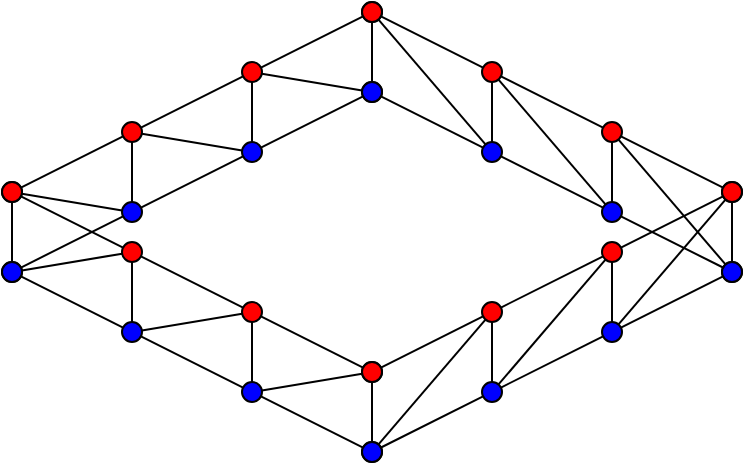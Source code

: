 <mxfile version="16.5.1" type="device"><diagram name="Page-1" id="Bbv_prq_7llTEKiuvUcu"><mxGraphModel dx="763" dy="688" grid="1" gridSize="10" guides="1" tooltips="1" connect="1" arrows="1" fold="1" page="1" pageScale="1" pageWidth="850" pageHeight="1100" math="0" shadow="0"><root><mxCell id="0"/><mxCell id="1" parent="0"/><mxCell id="BjjsZNWAQK_SxkQAuNzU-315" value="" style="group" parent="1" vertex="1" connectable="0"><mxGeometry x="440" y="520" width="190" height="140" as="geometry"/></mxCell><mxCell id="BjjsZNWAQK_SxkQAuNzU-67" value="" style="ellipse;whiteSpace=wrap;html=1;aspect=fixed;container=0;" parent="BjjsZNWAQK_SxkQAuNzU-315" vertex="1"><mxGeometry width="10" height="10" as="geometry"/></mxCell><mxCell id="BjjsZNWAQK_SxkQAuNzU-83" value="" style="endArrow=none;html=1;rounded=0;" parent="BjjsZNWAQK_SxkQAuNzU-315" source="BjjsZNWAQK_SxkQAuNzU-67" target="BjjsZNWAQK_SxkQAuNzU-95" edge="1"><mxGeometry width="50" height="50" relative="1" as="geometry"><mxPoint x="70" y="70" as="sourcePoint"/><mxPoint x="50" y="30" as="targetPoint"/></mxGeometry></mxCell><mxCell id="BjjsZNWAQK_SxkQAuNzU-95" value="" style="ellipse;whiteSpace=wrap;html=1;aspect=fixed;container=0;fillColor=#FF0000;" parent="BjjsZNWAQK_SxkQAuNzU-315" vertex="1"><mxGeometry x="60" y="30" width="10" height="10" as="geometry"/></mxCell><mxCell id="BjjsZNWAQK_SxkQAuNzU-97" value="" style="endArrow=none;html=1;rounded=0;" parent="BjjsZNWAQK_SxkQAuNzU-315" source="BjjsZNWAQK_SxkQAuNzU-95" target="BjjsZNWAQK_SxkQAuNzU-98" edge="1"><mxGeometry width="50" height="50" relative="1" as="geometry"><mxPoint x="120" y="80" as="sourcePoint"/><mxPoint x="90" y="20" as="targetPoint"/></mxGeometry></mxCell><mxCell id="BjjsZNWAQK_SxkQAuNzU-98" value="" style="ellipse;whiteSpace=wrap;html=1;aspect=fixed;container=0;fillColor=#FF0000;" parent="BjjsZNWAQK_SxkQAuNzU-315" vertex="1"><mxGeometry x="120" y="60" width="10" height="10" as="geometry"/></mxCell><mxCell id="BjjsZNWAQK_SxkQAuNzU-99" value="" style="ellipse;whiteSpace=wrap;html=1;aspect=fixed;container=0;" parent="BjjsZNWAQK_SxkQAuNzU-315" vertex="1"><mxGeometry x="180" y="90" width="10" height="10" as="geometry"/></mxCell><mxCell id="BjjsZNWAQK_SxkQAuNzU-100" value="" style="endArrow=none;html=1;rounded=0;" parent="BjjsZNWAQK_SxkQAuNzU-315" source="BjjsZNWAQK_SxkQAuNzU-98" target="BjjsZNWAQK_SxkQAuNzU-99" edge="1"><mxGeometry width="50" height="50" relative="1" as="geometry"><mxPoint x="170" y="90" as="sourcePoint"/><mxPoint x="220" y="40" as="targetPoint"/></mxGeometry></mxCell><mxCell id="BjjsZNWAQK_SxkQAuNzU-101" value="" style="ellipse;whiteSpace=wrap;html=1;aspect=fixed;container=0;" parent="BjjsZNWAQK_SxkQAuNzU-315" vertex="1"><mxGeometry y="40" width="10" height="10" as="geometry"/></mxCell><mxCell id="BjjsZNWAQK_SxkQAuNzU-103" value="" style="endArrow=none;html=1;rounded=0;" parent="BjjsZNWAQK_SxkQAuNzU-315" source="BjjsZNWAQK_SxkQAuNzU-101" target="BjjsZNWAQK_SxkQAuNzU-104" edge="1"><mxGeometry width="50" height="50" relative="1" as="geometry"><mxPoint x="70" y="120" as="sourcePoint"/><mxPoint x="50.097" y="64.019" as="targetPoint"/></mxGeometry></mxCell><mxCell id="BjjsZNWAQK_SxkQAuNzU-104" value="" style="ellipse;whiteSpace=wrap;html=1;aspect=fixed;container=0;fillColor=#0000FF;" parent="BjjsZNWAQK_SxkQAuNzU-315" vertex="1"><mxGeometry x="60" y="70" width="10" height="10" as="geometry"/></mxCell><mxCell id="BjjsZNWAQK_SxkQAuNzU-106" value="" style="endArrow=none;html=1;rounded=0;" parent="BjjsZNWAQK_SxkQAuNzU-315" source="BjjsZNWAQK_SxkQAuNzU-104" target="BjjsZNWAQK_SxkQAuNzU-107" edge="1"><mxGeometry width="50" height="50" relative="1" as="geometry"><mxPoint x="120" y="130" as="sourcePoint"/><mxPoint x="100" y="76" as="targetPoint"/></mxGeometry></mxCell><mxCell id="BjjsZNWAQK_SxkQAuNzU-107" value="" style="ellipse;whiteSpace=wrap;html=1;aspect=fixed;container=0;fillColor=#0000FF;" parent="BjjsZNWAQK_SxkQAuNzU-315" vertex="1"><mxGeometry x="120" y="100" width="10" height="10" as="geometry"/></mxCell><mxCell id="BjjsZNWAQK_SxkQAuNzU-108" value="" style="ellipse;whiteSpace=wrap;html=1;aspect=fixed;container=0;" parent="BjjsZNWAQK_SxkQAuNzU-315" vertex="1"><mxGeometry x="180" y="130" width="10" height="10" as="geometry"/></mxCell><mxCell id="BjjsZNWAQK_SxkQAuNzU-109" value="" style="endArrow=none;html=1;rounded=0;" parent="BjjsZNWAQK_SxkQAuNzU-315" source="BjjsZNWAQK_SxkQAuNzU-107" target="BjjsZNWAQK_SxkQAuNzU-108" edge="1"><mxGeometry width="50" height="50" relative="1" as="geometry"><mxPoint x="170" y="140" as="sourcePoint"/><mxPoint x="220" y="90" as="targetPoint"/></mxGeometry></mxCell><mxCell id="BjjsZNWAQK_SxkQAuNzU-110" value="" style="endArrow=none;html=1;rounded=0;exitX=0.5;exitY=0;exitDx=0;exitDy=0;entryX=0.5;entryY=1;entryDx=0;entryDy=0;" parent="BjjsZNWAQK_SxkQAuNzU-315" source="BjjsZNWAQK_SxkQAuNzU-101" target="BjjsZNWAQK_SxkQAuNzU-67" edge="1"><mxGeometry width="50" height="50" relative="1" as="geometry"><mxPoint x="50" y="70" as="sourcePoint"/><mxPoint x="100" y="20" as="targetPoint"/></mxGeometry></mxCell><mxCell id="BjjsZNWAQK_SxkQAuNzU-111" value="" style="endArrow=none;html=1;rounded=0;" parent="BjjsZNWAQK_SxkQAuNzU-315" source="BjjsZNWAQK_SxkQAuNzU-104" target="BjjsZNWAQK_SxkQAuNzU-95" edge="1"><mxGeometry width="50" height="50" relative="1" as="geometry"><mxPoint x="54.86" y="60" as="sourcePoint"/><mxPoint x="54.86" y="20" as="targetPoint"/></mxGeometry></mxCell><mxCell id="BjjsZNWAQK_SxkQAuNzU-112" value="" style="endArrow=none;html=1;rounded=0;entryX=0.5;entryY=1;entryDx=0;entryDy=0;exitX=0.5;exitY=0;exitDx=0;exitDy=0;" parent="BjjsZNWAQK_SxkQAuNzU-315" source="BjjsZNWAQK_SxkQAuNzU-107" target="BjjsZNWAQK_SxkQAuNzU-98" edge="1"><mxGeometry width="50" height="50" relative="1" as="geometry"><mxPoint x="100" y="70" as="sourcePoint"/><mxPoint x="100" y="30" as="targetPoint"/></mxGeometry></mxCell><mxCell id="BjjsZNWAQK_SxkQAuNzU-113" value="" style="endArrow=none;html=1;rounded=0;exitX=0.5;exitY=0;exitDx=0;exitDy=0;entryX=0.5;entryY=1;entryDx=0;entryDy=0;" parent="BjjsZNWAQK_SxkQAuNzU-315" source="BjjsZNWAQK_SxkQAuNzU-108" target="BjjsZNWAQK_SxkQAuNzU-99" edge="1"><mxGeometry width="50" height="50" relative="1" as="geometry"><mxPoint x="149.86" y="80" as="sourcePoint"/><mxPoint x="149.86" y="40" as="targetPoint"/></mxGeometry></mxCell><mxCell id="BjjsZNWAQK_SxkQAuNzU-186" value="" style="endArrow=none;html=1;rounded=0;" parent="BjjsZNWAQK_SxkQAuNzU-315" source="BjjsZNWAQK_SxkQAuNzU-101" target="BjjsZNWAQK_SxkQAuNzU-95" edge="1"><mxGeometry width="50" height="50" relative="1" as="geometry"><mxPoint x="80" y="70" as="sourcePoint"/><mxPoint x="130" y="20" as="targetPoint"/></mxGeometry></mxCell><mxCell id="BjjsZNWAQK_SxkQAuNzU-187" value="" style="endArrow=none;html=1;rounded=0;" parent="BjjsZNWAQK_SxkQAuNzU-315" source="BjjsZNWAQK_SxkQAuNzU-104" target="BjjsZNWAQK_SxkQAuNzU-98" edge="1"><mxGeometry width="50" height="50" relative="1" as="geometry"><mxPoint x="60" y="60" as="sourcePoint"/><mxPoint x="102" y="26" as="targetPoint"/></mxGeometry></mxCell><mxCell id="BjjsZNWAQK_SxkQAuNzU-188" value="" style="endArrow=none;html=1;rounded=0;" parent="BjjsZNWAQK_SxkQAuNzU-315" source="BjjsZNWAQK_SxkQAuNzU-107" target="BjjsZNWAQK_SxkQAuNzU-99" edge="1"><mxGeometry width="50" height="50" relative="1" as="geometry"><mxPoint x="60" y="90" as="sourcePoint"/><mxPoint x="110" y="40" as="targetPoint"/></mxGeometry></mxCell><mxCell id="BjjsZNWAQK_SxkQAuNzU-316" value="" style="group;flipH=1;" parent="1" vertex="1" connectable="0"><mxGeometry x="620" y="520" width="190" height="140" as="geometry"/></mxCell><mxCell id="BjjsZNWAQK_SxkQAuNzU-294" value="" style="ellipse;whiteSpace=wrap;html=1;aspect=fixed;container=0;" parent="BjjsZNWAQK_SxkQAuNzU-316" vertex="1"><mxGeometry x="180" width="10" height="10" as="geometry"/></mxCell><mxCell id="BjjsZNWAQK_SxkQAuNzU-295" value="" style="endArrow=none;html=1;rounded=0;" parent="BjjsZNWAQK_SxkQAuNzU-316" source="BjjsZNWAQK_SxkQAuNzU-294" target="BjjsZNWAQK_SxkQAuNzU-296" edge="1"><mxGeometry width="50" height="50" relative="1" as="geometry"><mxPoint x="120" y="70" as="sourcePoint"/><mxPoint x="140" y="30" as="targetPoint"/></mxGeometry></mxCell><mxCell id="BjjsZNWAQK_SxkQAuNzU-296" value="" style="ellipse;whiteSpace=wrap;html=1;aspect=fixed;container=0;fillColor=#FF0000;" parent="BjjsZNWAQK_SxkQAuNzU-316" vertex="1"><mxGeometry x="120" y="30" width="10" height="10" as="geometry"/></mxCell><mxCell id="BjjsZNWAQK_SxkQAuNzU-297" value="" style="endArrow=none;html=1;rounded=0;" parent="BjjsZNWAQK_SxkQAuNzU-316" source="BjjsZNWAQK_SxkQAuNzU-296" target="BjjsZNWAQK_SxkQAuNzU-298" edge="1"><mxGeometry width="50" height="50" relative="1" as="geometry"><mxPoint x="70" y="80" as="sourcePoint"/><mxPoint x="100" y="20" as="targetPoint"/></mxGeometry></mxCell><mxCell id="BjjsZNWAQK_SxkQAuNzU-298" value="" style="ellipse;whiteSpace=wrap;html=1;aspect=fixed;container=0;fillColor=#FF0000;" parent="BjjsZNWAQK_SxkQAuNzU-316" vertex="1"><mxGeometry x="60" y="60" width="10" height="10" as="geometry"/></mxCell><mxCell id="BjjsZNWAQK_SxkQAuNzU-299" value="" style="ellipse;whiteSpace=wrap;html=1;aspect=fixed;container=0;fillColor=#FF0000;" parent="BjjsZNWAQK_SxkQAuNzU-316" vertex="1"><mxGeometry y="90" width="10" height="10" as="geometry"/></mxCell><mxCell id="BjjsZNWAQK_SxkQAuNzU-300" value="" style="endArrow=none;html=1;rounded=0;" parent="BjjsZNWAQK_SxkQAuNzU-316" source="BjjsZNWAQK_SxkQAuNzU-298" target="BjjsZNWAQK_SxkQAuNzU-299" edge="1"><mxGeometry width="50" height="50" relative="1" as="geometry"><mxPoint x="20" y="90" as="sourcePoint"/><mxPoint x="-30" y="40" as="targetPoint"/></mxGeometry></mxCell><mxCell id="BjjsZNWAQK_SxkQAuNzU-301" value="" style="ellipse;whiteSpace=wrap;html=1;aspect=fixed;container=0;" parent="BjjsZNWAQK_SxkQAuNzU-316" vertex="1"><mxGeometry x="180" y="40" width="10" height="10" as="geometry"/></mxCell><mxCell id="BjjsZNWAQK_SxkQAuNzU-302" value="" style="endArrow=none;html=1;rounded=0;" parent="BjjsZNWAQK_SxkQAuNzU-316" source="BjjsZNWAQK_SxkQAuNzU-301" target="BjjsZNWAQK_SxkQAuNzU-303" edge="1"><mxGeometry width="50" height="50" relative="1" as="geometry"><mxPoint x="120" y="120" as="sourcePoint"/><mxPoint x="139.903" y="64.019" as="targetPoint"/></mxGeometry></mxCell><mxCell id="BjjsZNWAQK_SxkQAuNzU-303" value="" style="ellipse;whiteSpace=wrap;html=1;aspect=fixed;container=0;fillColor=#0000FF;" parent="BjjsZNWAQK_SxkQAuNzU-316" vertex="1"><mxGeometry x="120" y="70" width="10" height="10" as="geometry"/></mxCell><mxCell id="BjjsZNWAQK_SxkQAuNzU-304" value="" style="endArrow=none;html=1;rounded=0;" parent="BjjsZNWAQK_SxkQAuNzU-316" source="BjjsZNWAQK_SxkQAuNzU-303" target="BjjsZNWAQK_SxkQAuNzU-305" edge="1"><mxGeometry width="50" height="50" relative="1" as="geometry"><mxPoint x="70" y="130" as="sourcePoint"/><mxPoint x="90" y="76" as="targetPoint"/></mxGeometry></mxCell><mxCell id="BjjsZNWAQK_SxkQAuNzU-305" value="" style="ellipse;whiteSpace=wrap;html=1;aspect=fixed;container=0;fillColor=#0000FF;" parent="BjjsZNWAQK_SxkQAuNzU-316" vertex="1"><mxGeometry x="60" y="100" width="10" height="10" as="geometry"/></mxCell><mxCell id="BjjsZNWAQK_SxkQAuNzU-306" value="" style="ellipse;whiteSpace=wrap;html=1;aspect=fixed;container=0;fillColor=#0000FF;" parent="BjjsZNWAQK_SxkQAuNzU-316" vertex="1"><mxGeometry y="130" width="10" height="10" as="geometry"/></mxCell><mxCell id="BjjsZNWAQK_SxkQAuNzU-307" value="" style="endArrow=none;html=1;rounded=0;" parent="BjjsZNWAQK_SxkQAuNzU-316" source="BjjsZNWAQK_SxkQAuNzU-305" edge="1"><mxGeometry width="50" height="50" relative="1" as="geometry"><mxPoint x="20" y="140" as="sourcePoint"/><mxPoint x="9" y="133" as="targetPoint"/></mxGeometry></mxCell><mxCell id="BjjsZNWAQK_SxkQAuNzU-308" value="" style="endArrow=none;html=1;rounded=0;exitX=0.5;exitY=0;exitDx=0;exitDy=0;entryX=0.5;entryY=1;entryDx=0;entryDy=0;" parent="BjjsZNWAQK_SxkQAuNzU-316" source="BjjsZNWAQK_SxkQAuNzU-301" target="BjjsZNWAQK_SxkQAuNzU-294" edge="1"><mxGeometry width="50" height="50" relative="1" as="geometry"><mxPoint x="140" y="70" as="sourcePoint"/><mxPoint x="90" y="20" as="targetPoint"/></mxGeometry></mxCell><mxCell id="BjjsZNWAQK_SxkQAuNzU-309" value="" style="endArrow=none;html=1;rounded=0;" parent="BjjsZNWAQK_SxkQAuNzU-316" source="BjjsZNWAQK_SxkQAuNzU-303" target="BjjsZNWAQK_SxkQAuNzU-296" edge="1"><mxGeometry width="50" height="50" relative="1" as="geometry"><mxPoint x="135.14" y="60" as="sourcePoint"/><mxPoint x="135.14" y="20" as="targetPoint"/></mxGeometry></mxCell><mxCell id="BjjsZNWAQK_SxkQAuNzU-310" value="" style="endArrow=none;html=1;rounded=0;entryX=0.5;entryY=1;entryDx=0;entryDy=0;exitX=0.5;exitY=0;exitDx=0;exitDy=0;" parent="BjjsZNWAQK_SxkQAuNzU-316" source="BjjsZNWAQK_SxkQAuNzU-305" target="BjjsZNWAQK_SxkQAuNzU-298" edge="1"><mxGeometry width="50" height="50" relative="1" as="geometry"><mxPoint x="90" y="70" as="sourcePoint"/><mxPoint x="90" y="30" as="targetPoint"/></mxGeometry></mxCell><mxCell id="BjjsZNWAQK_SxkQAuNzU-311" value="" style="endArrow=none;html=1;rounded=0;exitX=0.5;exitY=0;exitDx=0;exitDy=0;entryX=0.5;entryY=1;entryDx=0;entryDy=0;" parent="BjjsZNWAQK_SxkQAuNzU-316" source="BjjsZNWAQK_SxkQAuNzU-306" target="BjjsZNWAQK_SxkQAuNzU-299" edge="1"><mxGeometry width="50" height="50" relative="1" as="geometry"><mxPoint x="40.14" y="80" as="sourcePoint"/><mxPoint x="40.14" y="40" as="targetPoint"/></mxGeometry></mxCell><mxCell id="BjjsZNWAQK_SxkQAuNzU-312" value="" style="endArrow=none;html=1;rounded=0;" parent="BjjsZNWAQK_SxkQAuNzU-316" source="BjjsZNWAQK_SxkQAuNzU-294" target="BjjsZNWAQK_SxkQAuNzU-303" edge="1"><mxGeometry width="50" height="50" relative="1" as="geometry"><mxPoint x="110" y="70" as="sourcePoint"/><mxPoint x="60" y="20" as="targetPoint"/></mxGeometry></mxCell><mxCell id="BjjsZNWAQK_SxkQAuNzU-313" value="" style="endArrow=none;html=1;rounded=0;" parent="BjjsZNWAQK_SxkQAuNzU-316" source="BjjsZNWAQK_SxkQAuNzU-296" target="BjjsZNWAQK_SxkQAuNzU-305" edge="1"><mxGeometry width="50" height="50" relative="1" as="geometry"><mxPoint x="130" y="60" as="sourcePoint"/><mxPoint x="88" y="26" as="targetPoint"/></mxGeometry></mxCell><mxCell id="BjjsZNWAQK_SxkQAuNzU-314" value="" style="endArrow=none;html=1;rounded=0;" parent="BjjsZNWAQK_SxkQAuNzU-316" source="BjjsZNWAQK_SxkQAuNzU-298" target="BjjsZNWAQK_SxkQAuNzU-306" edge="1"><mxGeometry width="50" height="50" relative="1" as="geometry"><mxPoint x="50" y="60" as="sourcePoint"/><mxPoint x="80" y="40" as="targetPoint"/></mxGeometry></mxCell><mxCell id="BjjsZNWAQK_SxkQAuNzU-339" value="" style="group;flipH=0;" parent="1" vertex="1" connectable="0"><mxGeometry x="620" y="430" width="190" height="140" as="geometry"/></mxCell><mxCell id="BjjsZNWAQK_SxkQAuNzU-340" value="" style="ellipse;whiteSpace=wrap;html=1;aspect=fixed;container=0;" parent="BjjsZNWAQK_SxkQAuNzU-339" vertex="1"><mxGeometry width="10" height="10" as="geometry"/></mxCell><mxCell id="BjjsZNWAQK_SxkQAuNzU-341" value="" style="endArrow=none;html=1;rounded=0;" parent="BjjsZNWAQK_SxkQAuNzU-339" source="BjjsZNWAQK_SxkQAuNzU-340" target="BjjsZNWAQK_SxkQAuNzU-342" edge="1"><mxGeometry width="50" height="50" relative="1" as="geometry"><mxPoint x="70" y="70" as="sourcePoint"/><mxPoint x="50" y="30" as="targetPoint"/></mxGeometry></mxCell><mxCell id="BjjsZNWAQK_SxkQAuNzU-342" value="" style="ellipse;whiteSpace=wrap;html=1;aspect=fixed;container=0;fillColor=#FF0000;" parent="BjjsZNWAQK_SxkQAuNzU-339" vertex="1"><mxGeometry x="60" y="30" width="10" height="10" as="geometry"/></mxCell><mxCell id="BjjsZNWAQK_SxkQAuNzU-343" value="" style="endArrow=none;html=1;rounded=0;" parent="BjjsZNWAQK_SxkQAuNzU-339" source="BjjsZNWAQK_SxkQAuNzU-342" target="BjjsZNWAQK_SxkQAuNzU-344" edge="1"><mxGeometry width="50" height="50" relative="1" as="geometry"><mxPoint x="120" y="80" as="sourcePoint"/><mxPoint x="90" y="20" as="targetPoint"/></mxGeometry></mxCell><mxCell id="BjjsZNWAQK_SxkQAuNzU-344" value="" style="ellipse;whiteSpace=wrap;html=1;aspect=fixed;container=0;fillColor=#FF0000;" parent="BjjsZNWAQK_SxkQAuNzU-339" vertex="1"><mxGeometry x="120" y="60" width="10" height="10" as="geometry"/></mxCell><mxCell id="BjjsZNWAQK_SxkQAuNzU-345" value="" style="ellipse;whiteSpace=wrap;html=1;aspect=fixed;container=0;fillColor=#FF0000;" parent="BjjsZNWAQK_SxkQAuNzU-339" vertex="1"><mxGeometry x="180" y="90" width="10" height="10" as="geometry"/></mxCell><mxCell id="BjjsZNWAQK_SxkQAuNzU-346" value="" style="endArrow=none;html=1;rounded=0;" parent="BjjsZNWAQK_SxkQAuNzU-339" source="BjjsZNWAQK_SxkQAuNzU-344" target="BjjsZNWAQK_SxkQAuNzU-345" edge="1"><mxGeometry width="50" height="50" relative="1" as="geometry"><mxPoint x="170" y="90" as="sourcePoint"/><mxPoint x="220" y="40" as="targetPoint"/></mxGeometry></mxCell><mxCell id="BjjsZNWAQK_SxkQAuNzU-347" value="" style="ellipse;whiteSpace=wrap;html=1;aspect=fixed;container=0;" parent="BjjsZNWAQK_SxkQAuNzU-339" vertex="1"><mxGeometry y="40" width="10" height="10" as="geometry"/></mxCell><mxCell id="BjjsZNWAQK_SxkQAuNzU-348" value="" style="endArrow=none;html=1;rounded=0;" parent="BjjsZNWAQK_SxkQAuNzU-339" source="BjjsZNWAQK_SxkQAuNzU-347" target="BjjsZNWAQK_SxkQAuNzU-349" edge="1"><mxGeometry width="50" height="50" relative="1" as="geometry"><mxPoint x="70" y="120" as="sourcePoint"/><mxPoint x="50.097" y="64.019" as="targetPoint"/></mxGeometry></mxCell><mxCell id="BjjsZNWAQK_SxkQAuNzU-349" value="" style="ellipse;whiteSpace=wrap;html=1;aspect=fixed;container=0;fillColor=#0000FF;" parent="BjjsZNWAQK_SxkQAuNzU-339" vertex="1"><mxGeometry x="60" y="70" width="10" height="10" as="geometry"/></mxCell><mxCell id="BjjsZNWAQK_SxkQAuNzU-350" value="" style="endArrow=none;html=1;rounded=0;" parent="BjjsZNWAQK_SxkQAuNzU-339" source="BjjsZNWAQK_SxkQAuNzU-349" target="BjjsZNWAQK_SxkQAuNzU-351" edge="1"><mxGeometry width="50" height="50" relative="1" as="geometry"><mxPoint x="120" y="130" as="sourcePoint"/><mxPoint x="100" y="76" as="targetPoint"/></mxGeometry></mxCell><mxCell id="BjjsZNWAQK_SxkQAuNzU-351" value="" style="ellipse;whiteSpace=wrap;html=1;aspect=fixed;container=0;fillColor=#0000FF;" parent="BjjsZNWAQK_SxkQAuNzU-339" vertex="1"><mxGeometry x="120" y="100" width="10" height="10" as="geometry"/></mxCell><mxCell id="BjjsZNWAQK_SxkQAuNzU-352" value="" style="ellipse;whiteSpace=wrap;html=1;aspect=fixed;container=0;fillColor=#0000FF;" parent="BjjsZNWAQK_SxkQAuNzU-339" vertex="1"><mxGeometry x="180" y="130" width="10" height="10" as="geometry"/></mxCell><mxCell id="BjjsZNWAQK_SxkQAuNzU-353" value="" style="endArrow=none;html=1;rounded=0;" parent="BjjsZNWAQK_SxkQAuNzU-339" source="BjjsZNWAQK_SxkQAuNzU-351" edge="1"><mxGeometry width="50" height="50" relative="1" as="geometry"><mxPoint x="170" y="140" as="sourcePoint"/><mxPoint x="181" y="133" as="targetPoint"/></mxGeometry></mxCell><mxCell id="BjjsZNWAQK_SxkQAuNzU-354" value="" style="endArrow=none;html=1;rounded=0;exitX=0.5;exitY=0;exitDx=0;exitDy=0;entryX=0.5;entryY=1;entryDx=0;entryDy=0;" parent="BjjsZNWAQK_SxkQAuNzU-339" source="BjjsZNWAQK_SxkQAuNzU-347" target="BjjsZNWAQK_SxkQAuNzU-340" edge="1"><mxGeometry width="50" height="50" relative="1" as="geometry"><mxPoint x="50" y="70" as="sourcePoint"/><mxPoint x="100" y="20" as="targetPoint"/></mxGeometry></mxCell><mxCell id="BjjsZNWAQK_SxkQAuNzU-355" value="" style="endArrow=none;html=1;rounded=0;" parent="BjjsZNWAQK_SxkQAuNzU-339" source="BjjsZNWAQK_SxkQAuNzU-349" target="BjjsZNWAQK_SxkQAuNzU-342" edge="1"><mxGeometry width="50" height="50" relative="1" as="geometry"><mxPoint x="54.86" y="60" as="sourcePoint"/><mxPoint x="54.86" y="20" as="targetPoint"/></mxGeometry></mxCell><mxCell id="BjjsZNWAQK_SxkQAuNzU-356" value="" style="endArrow=none;html=1;rounded=0;entryX=0.5;entryY=1;entryDx=0;entryDy=0;exitX=0.5;exitY=0;exitDx=0;exitDy=0;" parent="BjjsZNWAQK_SxkQAuNzU-339" source="BjjsZNWAQK_SxkQAuNzU-351" target="BjjsZNWAQK_SxkQAuNzU-344" edge="1"><mxGeometry width="50" height="50" relative="1" as="geometry"><mxPoint x="100" y="70" as="sourcePoint"/><mxPoint x="100" y="30" as="targetPoint"/></mxGeometry></mxCell><mxCell id="BjjsZNWAQK_SxkQAuNzU-357" value="" style="endArrow=none;html=1;rounded=0;exitX=0.5;exitY=0;exitDx=0;exitDy=0;entryX=0.5;entryY=1;entryDx=0;entryDy=0;" parent="BjjsZNWAQK_SxkQAuNzU-339" source="BjjsZNWAQK_SxkQAuNzU-352" target="BjjsZNWAQK_SxkQAuNzU-345" edge="1"><mxGeometry width="50" height="50" relative="1" as="geometry"><mxPoint x="149.86" y="80" as="sourcePoint"/><mxPoint x="149.86" y="40" as="targetPoint"/></mxGeometry></mxCell><mxCell id="BjjsZNWAQK_SxkQAuNzU-358" value="" style="endArrow=none;html=1;rounded=0;" parent="BjjsZNWAQK_SxkQAuNzU-339" source="BjjsZNWAQK_SxkQAuNzU-340" target="BjjsZNWAQK_SxkQAuNzU-349" edge="1"><mxGeometry width="50" height="50" relative="1" as="geometry"><mxPoint x="80" y="70" as="sourcePoint"/><mxPoint x="130" y="20" as="targetPoint"/></mxGeometry></mxCell><mxCell id="BjjsZNWAQK_SxkQAuNzU-359" value="" style="endArrow=none;html=1;rounded=0;" parent="BjjsZNWAQK_SxkQAuNzU-339" source="BjjsZNWAQK_SxkQAuNzU-342" target="BjjsZNWAQK_SxkQAuNzU-351" edge="1"><mxGeometry width="50" height="50" relative="1" as="geometry"><mxPoint x="60" y="60" as="sourcePoint"/><mxPoint x="102" y="26" as="targetPoint"/></mxGeometry></mxCell><mxCell id="BjjsZNWAQK_SxkQAuNzU-360" value="" style="endArrow=none;html=1;rounded=0;" parent="BjjsZNWAQK_SxkQAuNzU-339" source="BjjsZNWAQK_SxkQAuNzU-344" target="BjjsZNWAQK_SxkQAuNzU-352" edge="1"><mxGeometry width="50" height="50" relative="1" as="geometry"><mxPoint x="140" y="60" as="sourcePoint"/><mxPoint x="110" y="40" as="targetPoint"/></mxGeometry></mxCell><mxCell id="BjjsZNWAQK_SxkQAuNzU-361" value="" style="group;flipH=1;" parent="1" vertex="1" connectable="0"><mxGeometry x="440" y="430" width="190" height="140" as="geometry"/></mxCell><mxCell id="BjjsZNWAQK_SxkQAuNzU-362" value="" style="ellipse;whiteSpace=wrap;html=1;aspect=fixed;container=0;fillColor=#FF0000;" parent="BjjsZNWAQK_SxkQAuNzU-361" vertex="1"><mxGeometry x="180" width="10" height="10" as="geometry"/></mxCell><mxCell id="BjjsZNWAQK_SxkQAuNzU-363" value="" style="endArrow=none;html=1;rounded=0;" parent="BjjsZNWAQK_SxkQAuNzU-361" source="BjjsZNWAQK_SxkQAuNzU-362" target="BjjsZNWAQK_SxkQAuNzU-364" edge="1"><mxGeometry width="50" height="50" relative="1" as="geometry"><mxPoint x="120" y="70" as="sourcePoint"/><mxPoint x="140" y="30" as="targetPoint"/></mxGeometry></mxCell><mxCell id="BjjsZNWAQK_SxkQAuNzU-364" value="" style="ellipse;whiteSpace=wrap;html=1;aspect=fixed;container=0;fillColor=#FF0000;" parent="BjjsZNWAQK_SxkQAuNzU-361" vertex="1"><mxGeometry x="120" y="30" width="10" height="10" as="geometry"/></mxCell><mxCell id="BjjsZNWAQK_SxkQAuNzU-365" value="" style="endArrow=none;html=1;rounded=0;" parent="BjjsZNWAQK_SxkQAuNzU-361" source="BjjsZNWAQK_SxkQAuNzU-364" target="BjjsZNWAQK_SxkQAuNzU-366" edge="1"><mxGeometry width="50" height="50" relative="1" as="geometry"><mxPoint x="70" y="80" as="sourcePoint"/><mxPoint x="100" y="20" as="targetPoint"/></mxGeometry></mxCell><mxCell id="BjjsZNWAQK_SxkQAuNzU-366" value="" style="ellipse;whiteSpace=wrap;html=1;aspect=fixed;container=0;fillColor=#FF0000;" parent="BjjsZNWAQK_SxkQAuNzU-361" vertex="1"><mxGeometry x="60" y="60" width="10" height="10" as="geometry"/></mxCell><mxCell id="BjjsZNWAQK_SxkQAuNzU-367" value="" style="ellipse;whiteSpace=wrap;html=1;aspect=fixed;container=0;fillColor=#FF0000;" parent="BjjsZNWAQK_SxkQAuNzU-361" vertex="1"><mxGeometry y="90" width="10" height="10" as="geometry"/></mxCell><mxCell id="BjjsZNWAQK_SxkQAuNzU-368" value="" style="endArrow=none;html=1;rounded=0;" parent="BjjsZNWAQK_SxkQAuNzU-361" source="BjjsZNWAQK_SxkQAuNzU-366" target="BjjsZNWAQK_SxkQAuNzU-367" edge="1"><mxGeometry width="50" height="50" relative="1" as="geometry"><mxPoint x="20" y="90" as="sourcePoint"/><mxPoint x="-30" y="40" as="targetPoint"/></mxGeometry></mxCell><mxCell id="BjjsZNWAQK_SxkQAuNzU-369" value="" style="ellipse;whiteSpace=wrap;html=1;aspect=fixed;container=0;fillColor=#0000FF;" parent="BjjsZNWAQK_SxkQAuNzU-361" vertex="1"><mxGeometry x="180" y="40" width="10" height="10" as="geometry"/></mxCell><mxCell id="BjjsZNWAQK_SxkQAuNzU-370" value="" style="endArrow=none;html=1;rounded=0;" parent="BjjsZNWAQK_SxkQAuNzU-361" source="BjjsZNWAQK_SxkQAuNzU-369" target="BjjsZNWAQK_SxkQAuNzU-371" edge="1"><mxGeometry width="50" height="50" relative="1" as="geometry"><mxPoint x="120" y="120" as="sourcePoint"/><mxPoint x="139.903" y="64.019" as="targetPoint"/></mxGeometry></mxCell><mxCell id="BjjsZNWAQK_SxkQAuNzU-371" value="" style="ellipse;whiteSpace=wrap;html=1;aspect=fixed;container=0;fillColor=#0000FF;" parent="BjjsZNWAQK_SxkQAuNzU-361" vertex="1"><mxGeometry x="120" y="70" width="10" height="10" as="geometry"/></mxCell><mxCell id="BjjsZNWAQK_SxkQAuNzU-372" value="" style="endArrow=none;html=1;rounded=0;" parent="BjjsZNWAQK_SxkQAuNzU-361" source="BjjsZNWAQK_SxkQAuNzU-371" target="BjjsZNWAQK_SxkQAuNzU-373" edge="1"><mxGeometry width="50" height="50" relative="1" as="geometry"><mxPoint x="70" y="130" as="sourcePoint"/><mxPoint x="90" y="76" as="targetPoint"/></mxGeometry></mxCell><mxCell id="BjjsZNWAQK_SxkQAuNzU-373" value="" style="ellipse;whiteSpace=wrap;html=1;aspect=fixed;container=0;fillColor=#0000FF;" parent="BjjsZNWAQK_SxkQAuNzU-361" vertex="1"><mxGeometry x="60" y="100" width="10" height="10" as="geometry"/></mxCell><mxCell id="BjjsZNWAQK_SxkQAuNzU-374" value="" style="ellipse;whiteSpace=wrap;html=1;aspect=fixed;container=0;fillColor=#0000FF;" parent="BjjsZNWAQK_SxkQAuNzU-361" vertex="1"><mxGeometry y="130" width="10" height="10" as="geometry"/></mxCell><mxCell id="BjjsZNWAQK_SxkQAuNzU-375" value="" style="endArrow=none;html=1;rounded=0;" parent="BjjsZNWAQK_SxkQAuNzU-361" source="BjjsZNWAQK_SxkQAuNzU-373" target="BjjsZNWAQK_SxkQAuNzU-374" edge="1"><mxGeometry width="50" height="50" relative="1" as="geometry"><mxPoint x="20" y="140" as="sourcePoint"/><mxPoint x="-30" y="90" as="targetPoint"/></mxGeometry></mxCell><mxCell id="BjjsZNWAQK_SxkQAuNzU-376" value="" style="endArrow=none;html=1;rounded=0;exitX=0.5;exitY=0;exitDx=0;exitDy=0;entryX=0.5;entryY=1;entryDx=0;entryDy=0;" parent="BjjsZNWAQK_SxkQAuNzU-361" source="BjjsZNWAQK_SxkQAuNzU-369" target="BjjsZNWAQK_SxkQAuNzU-362" edge="1"><mxGeometry width="50" height="50" relative="1" as="geometry"><mxPoint x="140" y="70" as="sourcePoint"/><mxPoint x="90" y="20" as="targetPoint"/></mxGeometry></mxCell><mxCell id="BjjsZNWAQK_SxkQAuNzU-377" value="" style="endArrow=none;html=1;rounded=0;" parent="BjjsZNWAQK_SxkQAuNzU-361" source="BjjsZNWAQK_SxkQAuNzU-371" target="BjjsZNWAQK_SxkQAuNzU-364" edge="1"><mxGeometry width="50" height="50" relative="1" as="geometry"><mxPoint x="135.14" y="60" as="sourcePoint"/><mxPoint x="135.14" y="20" as="targetPoint"/></mxGeometry></mxCell><mxCell id="BjjsZNWAQK_SxkQAuNzU-378" value="" style="endArrow=none;html=1;rounded=0;entryX=0.5;entryY=1;entryDx=0;entryDy=0;exitX=0.5;exitY=0;exitDx=0;exitDy=0;" parent="BjjsZNWAQK_SxkQAuNzU-361" source="BjjsZNWAQK_SxkQAuNzU-373" target="BjjsZNWAQK_SxkQAuNzU-366" edge="1"><mxGeometry width="50" height="50" relative="1" as="geometry"><mxPoint x="90" y="70" as="sourcePoint"/><mxPoint x="90" y="30" as="targetPoint"/></mxGeometry></mxCell><mxCell id="BjjsZNWAQK_SxkQAuNzU-379" value="" style="endArrow=none;html=1;rounded=0;exitX=0.5;exitY=0;exitDx=0;exitDy=0;entryX=0.5;entryY=1;entryDx=0;entryDy=0;" parent="BjjsZNWAQK_SxkQAuNzU-361" source="BjjsZNWAQK_SxkQAuNzU-374" target="BjjsZNWAQK_SxkQAuNzU-367" edge="1"><mxGeometry width="50" height="50" relative="1" as="geometry"><mxPoint x="40.14" y="80" as="sourcePoint"/><mxPoint x="40.14" y="40" as="targetPoint"/></mxGeometry></mxCell><mxCell id="BjjsZNWAQK_SxkQAuNzU-380" value="" style="endArrow=none;html=1;rounded=0;" parent="BjjsZNWAQK_SxkQAuNzU-361" source="BjjsZNWAQK_SxkQAuNzU-369" target="BjjsZNWAQK_SxkQAuNzU-364" edge="1"><mxGeometry width="50" height="50" relative="1" as="geometry"><mxPoint x="110" y="70" as="sourcePoint"/><mxPoint x="60" y="20" as="targetPoint"/></mxGeometry></mxCell><mxCell id="BjjsZNWAQK_SxkQAuNzU-381" value="" style="endArrow=none;html=1;rounded=0;" parent="BjjsZNWAQK_SxkQAuNzU-361" source="BjjsZNWAQK_SxkQAuNzU-371" target="BjjsZNWAQK_SxkQAuNzU-366" edge="1"><mxGeometry width="50" height="50" relative="1" as="geometry"><mxPoint x="130" y="60" as="sourcePoint"/><mxPoint x="88" y="26" as="targetPoint"/></mxGeometry></mxCell><mxCell id="BjjsZNWAQK_SxkQAuNzU-382" value="" style="endArrow=none;html=1;rounded=0;" parent="BjjsZNWAQK_SxkQAuNzU-361" source="BjjsZNWAQK_SxkQAuNzU-373" target="BjjsZNWAQK_SxkQAuNzU-367" edge="1"><mxGeometry width="50" height="50" relative="1" as="geometry"><mxPoint x="130" y="90" as="sourcePoint"/><mxPoint x="80" y="40" as="targetPoint"/></mxGeometry></mxCell></root></mxGraphModel></diagram></mxfile>